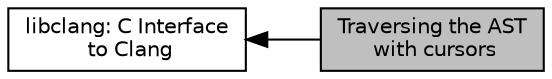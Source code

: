 digraph "Traversing the AST with cursors"
{
  bgcolor="transparent";
  edge [fontname="Helvetica",fontsize="10",labelfontname="Helvetica",labelfontsize="10"];
  node [fontname="Helvetica",fontsize="10",shape=box];
  rankdir=LR;
  Node2 [label="libclang: C Interface\l to Clang",height=0.2,width=0.4,color="black",URL="$group__CINDEX.html",tooltip="The C Interface to Clang provides a relatively small API that exposes facilities for parsing source c..."];
  Node1 [label="Traversing the AST\l with cursors",height=0.2,width=0.4,color="black", fillcolor="grey75", style="filled", fontcolor="black",tooltip="These routines provide the ability to traverse the abstract syntax tree using cursors."];
  Node2->Node1 [shape=plaintext, dir="back", style="solid"];
}
